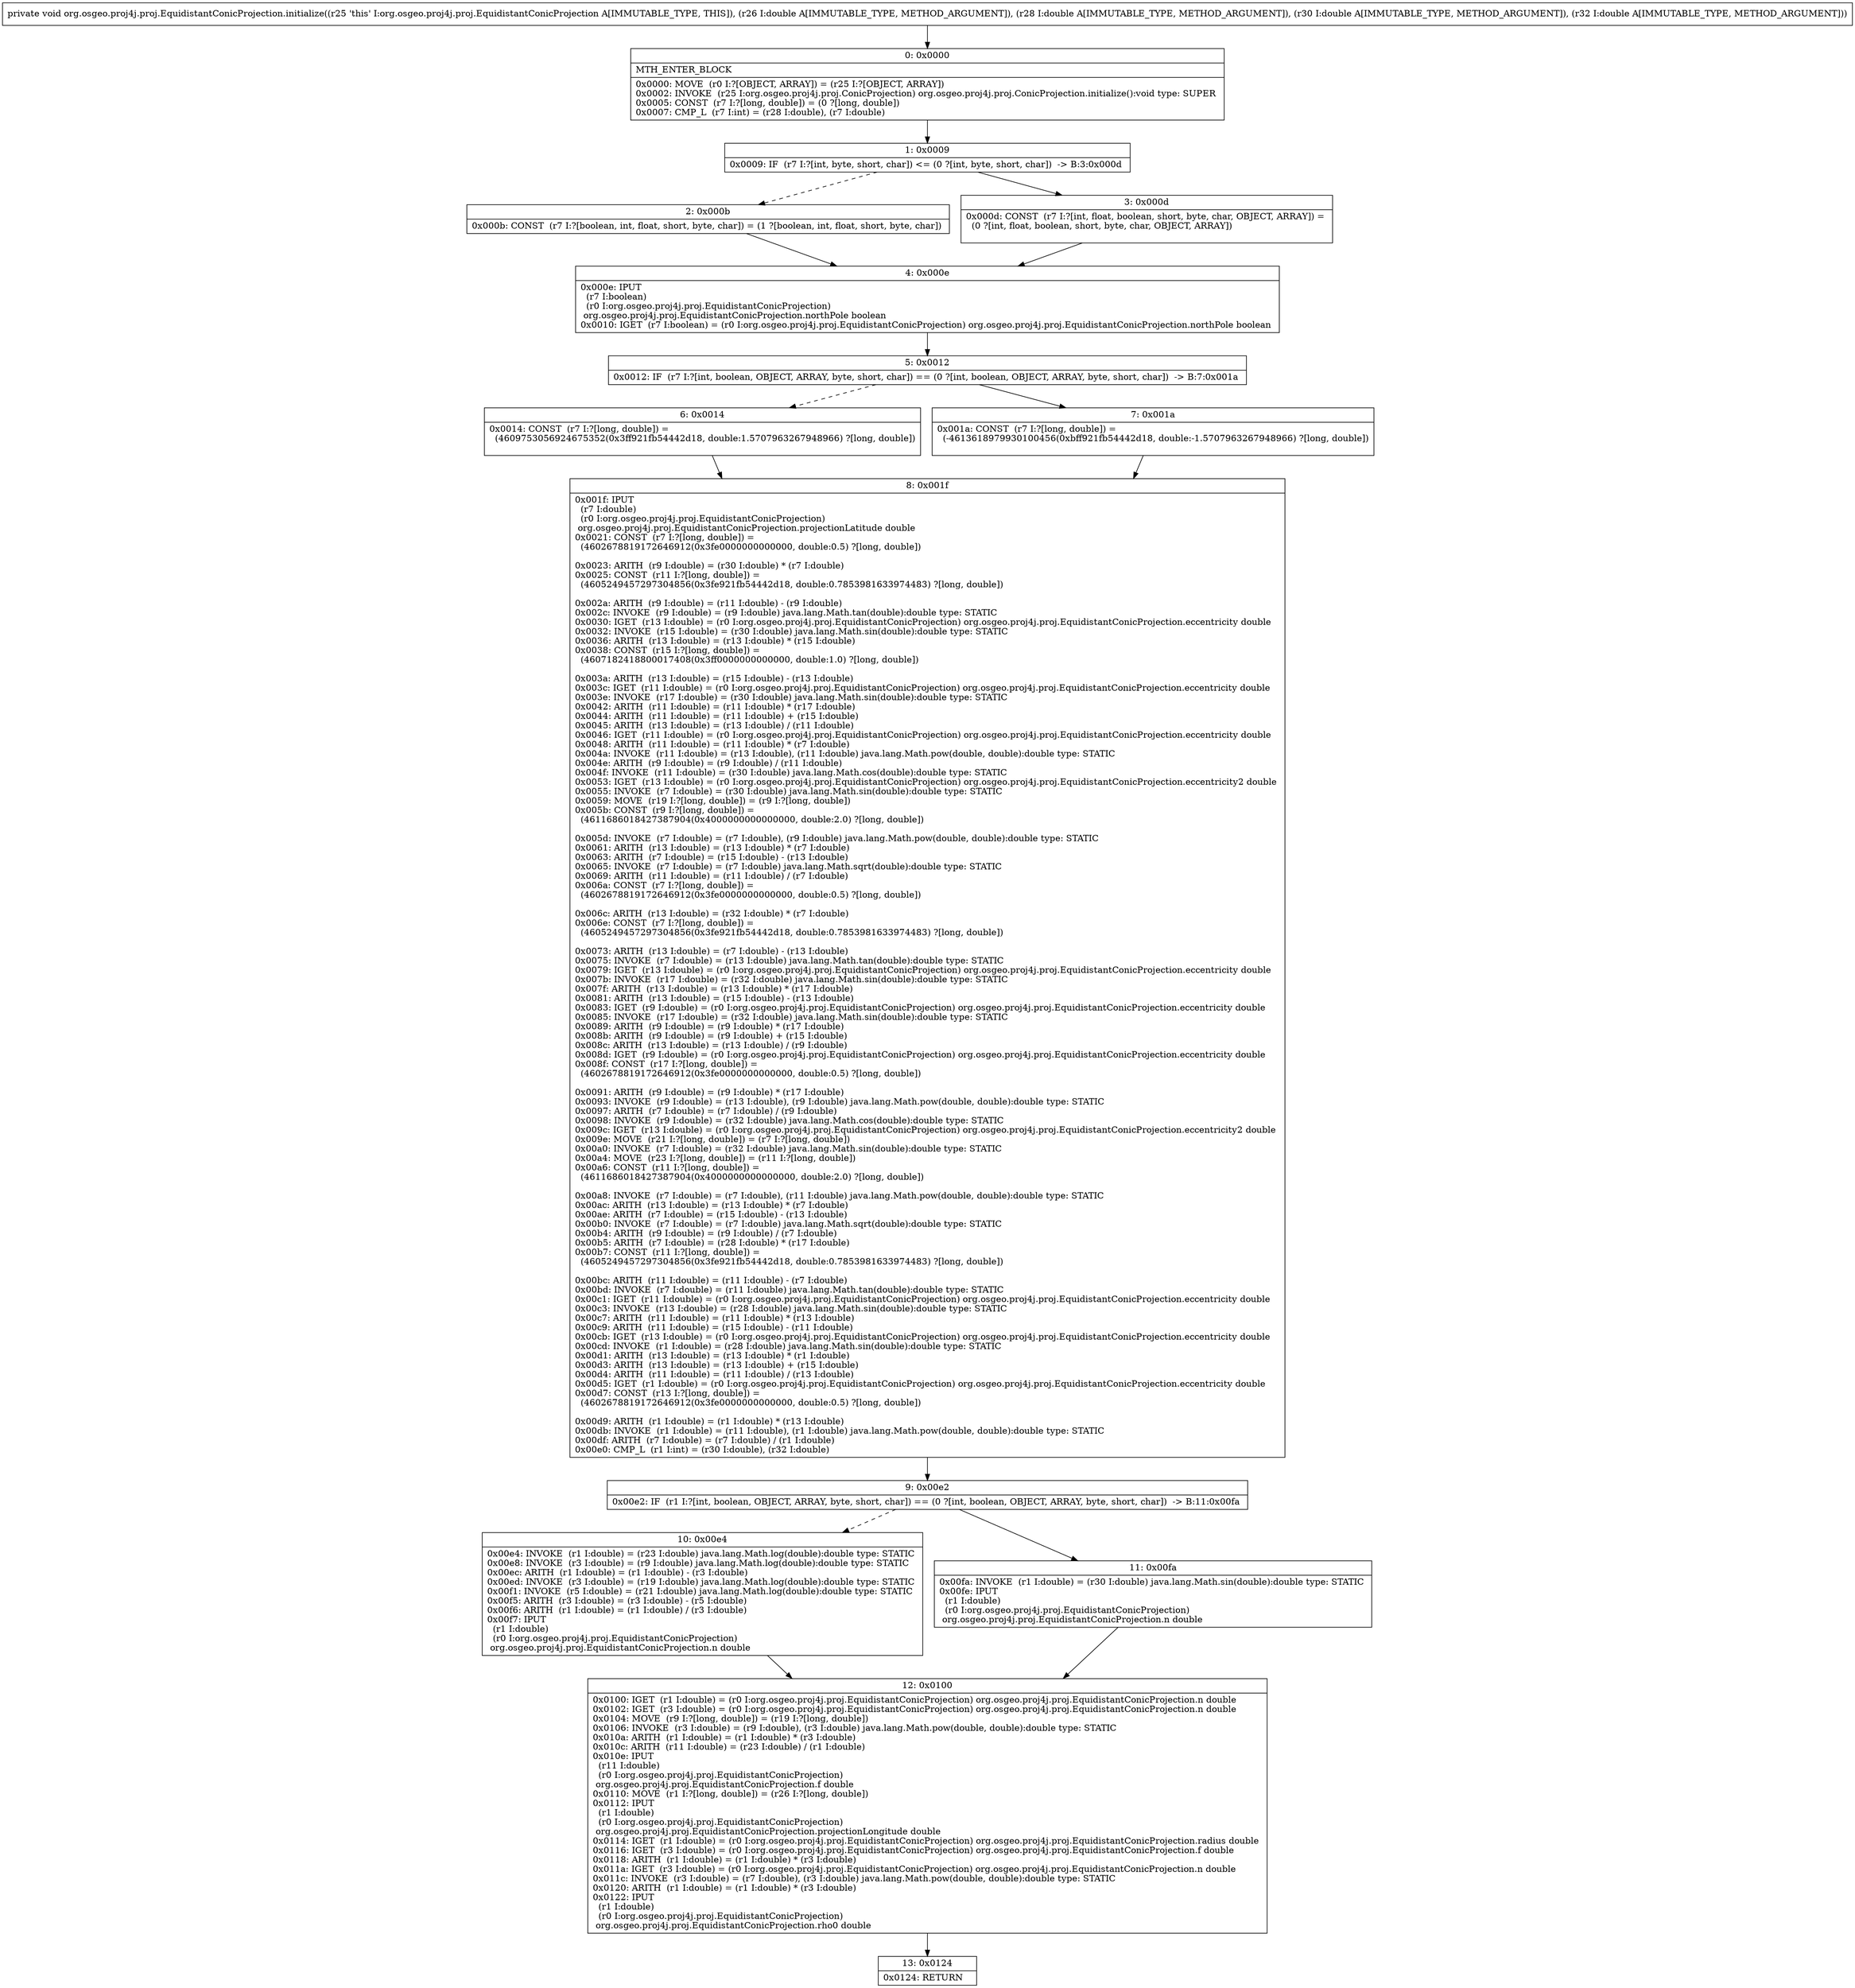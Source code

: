 digraph "CFG fororg.osgeo.proj4j.proj.EquidistantConicProjection.initialize(DDDD)V" {
Node_0 [shape=record,label="{0\:\ 0x0000|MTH_ENTER_BLOCK\l|0x0000: MOVE  (r0 I:?[OBJECT, ARRAY]) = (r25 I:?[OBJECT, ARRAY]) \l0x0002: INVOKE  (r25 I:org.osgeo.proj4j.proj.ConicProjection) org.osgeo.proj4j.proj.ConicProjection.initialize():void type: SUPER \l0x0005: CONST  (r7 I:?[long, double]) = (0 ?[long, double]) \l0x0007: CMP_L  (r7 I:int) = (r28 I:double), (r7 I:double) \l}"];
Node_1 [shape=record,label="{1\:\ 0x0009|0x0009: IF  (r7 I:?[int, byte, short, char]) \<= (0 ?[int, byte, short, char])  \-\> B:3:0x000d \l}"];
Node_2 [shape=record,label="{2\:\ 0x000b|0x000b: CONST  (r7 I:?[boolean, int, float, short, byte, char]) = (1 ?[boolean, int, float, short, byte, char]) \l}"];
Node_3 [shape=record,label="{3\:\ 0x000d|0x000d: CONST  (r7 I:?[int, float, boolean, short, byte, char, OBJECT, ARRAY]) = \l  (0 ?[int, float, boolean, short, byte, char, OBJECT, ARRAY])\l \l}"];
Node_4 [shape=record,label="{4\:\ 0x000e|0x000e: IPUT  \l  (r7 I:boolean)\l  (r0 I:org.osgeo.proj4j.proj.EquidistantConicProjection)\l org.osgeo.proj4j.proj.EquidistantConicProjection.northPole boolean \l0x0010: IGET  (r7 I:boolean) = (r0 I:org.osgeo.proj4j.proj.EquidistantConicProjection) org.osgeo.proj4j.proj.EquidistantConicProjection.northPole boolean \l}"];
Node_5 [shape=record,label="{5\:\ 0x0012|0x0012: IF  (r7 I:?[int, boolean, OBJECT, ARRAY, byte, short, char]) == (0 ?[int, boolean, OBJECT, ARRAY, byte, short, char])  \-\> B:7:0x001a \l}"];
Node_6 [shape=record,label="{6\:\ 0x0014|0x0014: CONST  (r7 I:?[long, double]) = \l  (4609753056924675352(0x3ff921fb54442d18, double:1.5707963267948966) ?[long, double])\l \l}"];
Node_7 [shape=record,label="{7\:\ 0x001a|0x001a: CONST  (r7 I:?[long, double]) = \l  (\-4613618979930100456(0xbff921fb54442d18, double:\-1.5707963267948966) ?[long, double])\l \l}"];
Node_8 [shape=record,label="{8\:\ 0x001f|0x001f: IPUT  \l  (r7 I:double)\l  (r0 I:org.osgeo.proj4j.proj.EquidistantConicProjection)\l org.osgeo.proj4j.proj.EquidistantConicProjection.projectionLatitude double \l0x0021: CONST  (r7 I:?[long, double]) = \l  (4602678819172646912(0x3fe0000000000000, double:0.5) ?[long, double])\l \l0x0023: ARITH  (r9 I:double) = (r30 I:double) * (r7 I:double) \l0x0025: CONST  (r11 I:?[long, double]) = \l  (4605249457297304856(0x3fe921fb54442d18, double:0.7853981633974483) ?[long, double])\l \l0x002a: ARITH  (r9 I:double) = (r11 I:double) \- (r9 I:double) \l0x002c: INVOKE  (r9 I:double) = (r9 I:double) java.lang.Math.tan(double):double type: STATIC \l0x0030: IGET  (r13 I:double) = (r0 I:org.osgeo.proj4j.proj.EquidistantConicProjection) org.osgeo.proj4j.proj.EquidistantConicProjection.eccentricity double \l0x0032: INVOKE  (r15 I:double) = (r30 I:double) java.lang.Math.sin(double):double type: STATIC \l0x0036: ARITH  (r13 I:double) = (r13 I:double) * (r15 I:double) \l0x0038: CONST  (r15 I:?[long, double]) = \l  (4607182418800017408(0x3ff0000000000000, double:1.0) ?[long, double])\l \l0x003a: ARITH  (r13 I:double) = (r15 I:double) \- (r13 I:double) \l0x003c: IGET  (r11 I:double) = (r0 I:org.osgeo.proj4j.proj.EquidistantConicProjection) org.osgeo.proj4j.proj.EquidistantConicProjection.eccentricity double \l0x003e: INVOKE  (r17 I:double) = (r30 I:double) java.lang.Math.sin(double):double type: STATIC \l0x0042: ARITH  (r11 I:double) = (r11 I:double) * (r17 I:double) \l0x0044: ARITH  (r11 I:double) = (r11 I:double) + (r15 I:double) \l0x0045: ARITH  (r13 I:double) = (r13 I:double) \/ (r11 I:double) \l0x0046: IGET  (r11 I:double) = (r0 I:org.osgeo.proj4j.proj.EquidistantConicProjection) org.osgeo.proj4j.proj.EquidistantConicProjection.eccentricity double \l0x0048: ARITH  (r11 I:double) = (r11 I:double) * (r7 I:double) \l0x004a: INVOKE  (r11 I:double) = (r13 I:double), (r11 I:double) java.lang.Math.pow(double, double):double type: STATIC \l0x004e: ARITH  (r9 I:double) = (r9 I:double) \/ (r11 I:double) \l0x004f: INVOKE  (r11 I:double) = (r30 I:double) java.lang.Math.cos(double):double type: STATIC \l0x0053: IGET  (r13 I:double) = (r0 I:org.osgeo.proj4j.proj.EquidistantConicProjection) org.osgeo.proj4j.proj.EquidistantConicProjection.eccentricity2 double \l0x0055: INVOKE  (r7 I:double) = (r30 I:double) java.lang.Math.sin(double):double type: STATIC \l0x0059: MOVE  (r19 I:?[long, double]) = (r9 I:?[long, double]) \l0x005b: CONST  (r9 I:?[long, double]) = \l  (4611686018427387904(0x4000000000000000, double:2.0) ?[long, double])\l \l0x005d: INVOKE  (r7 I:double) = (r7 I:double), (r9 I:double) java.lang.Math.pow(double, double):double type: STATIC \l0x0061: ARITH  (r13 I:double) = (r13 I:double) * (r7 I:double) \l0x0063: ARITH  (r7 I:double) = (r15 I:double) \- (r13 I:double) \l0x0065: INVOKE  (r7 I:double) = (r7 I:double) java.lang.Math.sqrt(double):double type: STATIC \l0x0069: ARITH  (r11 I:double) = (r11 I:double) \/ (r7 I:double) \l0x006a: CONST  (r7 I:?[long, double]) = \l  (4602678819172646912(0x3fe0000000000000, double:0.5) ?[long, double])\l \l0x006c: ARITH  (r13 I:double) = (r32 I:double) * (r7 I:double) \l0x006e: CONST  (r7 I:?[long, double]) = \l  (4605249457297304856(0x3fe921fb54442d18, double:0.7853981633974483) ?[long, double])\l \l0x0073: ARITH  (r13 I:double) = (r7 I:double) \- (r13 I:double) \l0x0075: INVOKE  (r7 I:double) = (r13 I:double) java.lang.Math.tan(double):double type: STATIC \l0x0079: IGET  (r13 I:double) = (r0 I:org.osgeo.proj4j.proj.EquidistantConicProjection) org.osgeo.proj4j.proj.EquidistantConicProjection.eccentricity double \l0x007b: INVOKE  (r17 I:double) = (r32 I:double) java.lang.Math.sin(double):double type: STATIC \l0x007f: ARITH  (r13 I:double) = (r13 I:double) * (r17 I:double) \l0x0081: ARITH  (r13 I:double) = (r15 I:double) \- (r13 I:double) \l0x0083: IGET  (r9 I:double) = (r0 I:org.osgeo.proj4j.proj.EquidistantConicProjection) org.osgeo.proj4j.proj.EquidistantConicProjection.eccentricity double \l0x0085: INVOKE  (r17 I:double) = (r32 I:double) java.lang.Math.sin(double):double type: STATIC \l0x0089: ARITH  (r9 I:double) = (r9 I:double) * (r17 I:double) \l0x008b: ARITH  (r9 I:double) = (r9 I:double) + (r15 I:double) \l0x008c: ARITH  (r13 I:double) = (r13 I:double) \/ (r9 I:double) \l0x008d: IGET  (r9 I:double) = (r0 I:org.osgeo.proj4j.proj.EquidistantConicProjection) org.osgeo.proj4j.proj.EquidistantConicProjection.eccentricity double \l0x008f: CONST  (r17 I:?[long, double]) = \l  (4602678819172646912(0x3fe0000000000000, double:0.5) ?[long, double])\l \l0x0091: ARITH  (r9 I:double) = (r9 I:double) * (r17 I:double) \l0x0093: INVOKE  (r9 I:double) = (r13 I:double), (r9 I:double) java.lang.Math.pow(double, double):double type: STATIC \l0x0097: ARITH  (r7 I:double) = (r7 I:double) \/ (r9 I:double) \l0x0098: INVOKE  (r9 I:double) = (r32 I:double) java.lang.Math.cos(double):double type: STATIC \l0x009c: IGET  (r13 I:double) = (r0 I:org.osgeo.proj4j.proj.EquidistantConicProjection) org.osgeo.proj4j.proj.EquidistantConicProjection.eccentricity2 double \l0x009e: MOVE  (r21 I:?[long, double]) = (r7 I:?[long, double]) \l0x00a0: INVOKE  (r7 I:double) = (r32 I:double) java.lang.Math.sin(double):double type: STATIC \l0x00a4: MOVE  (r23 I:?[long, double]) = (r11 I:?[long, double]) \l0x00a6: CONST  (r11 I:?[long, double]) = \l  (4611686018427387904(0x4000000000000000, double:2.0) ?[long, double])\l \l0x00a8: INVOKE  (r7 I:double) = (r7 I:double), (r11 I:double) java.lang.Math.pow(double, double):double type: STATIC \l0x00ac: ARITH  (r13 I:double) = (r13 I:double) * (r7 I:double) \l0x00ae: ARITH  (r7 I:double) = (r15 I:double) \- (r13 I:double) \l0x00b0: INVOKE  (r7 I:double) = (r7 I:double) java.lang.Math.sqrt(double):double type: STATIC \l0x00b4: ARITH  (r9 I:double) = (r9 I:double) \/ (r7 I:double) \l0x00b5: ARITH  (r7 I:double) = (r28 I:double) * (r17 I:double) \l0x00b7: CONST  (r11 I:?[long, double]) = \l  (4605249457297304856(0x3fe921fb54442d18, double:0.7853981633974483) ?[long, double])\l \l0x00bc: ARITH  (r11 I:double) = (r11 I:double) \- (r7 I:double) \l0x00bd: INVOKE  (r7 I:double) = (r11 I:double) java.lang.Math.tan(double):double type: STATIC \l0x00c1: IGET  (r11 I:double) = (r0 I:org.osgeo.proj4j.proj.EquidistantConicProjection) org.osgeo.proj4j.proj.EquidistantConicProjection.eccentricity double \l0x00c3: INVOKE  (r13 I:double) = (r28 I:double) java.lang.Math.sin(double):double type: STATIC \l0x00c7: ARITH  (r11 I:double) = (r11 I:double) * (r13 I:double) \l0x00c9: ARITH  (r11 I:double) = (r15 I:double) \- (r11 I:double) \l0x00cb: IGET  (r13 I:double) = (r0 I:org.osgeo.proj4j.proj.EquidistantConicProjection) org.osgeo.proj4j.proj.EquidistantConicProjection.eccentricity double \l0x00cd: INVOKE  (r1 I:double) = (r28 I:double) java.lang.Math.sin(double):double type: STATIC \l0x00d1: ARITH  (r13 I:double) = (r13 I:double) * (r1 I:double) \l0x00d3: ARITH  (r13 I:double) = (r13 I:double) + (r15 I:double) \l0x00d4: ARITH  (r11 I:double) = (r11 I:double) \/ (r13 I:double) \l0x00d5: IGET  (r1 I:double) = (r0 I:org.osgeo.proj4j.proj.EquidistantConicProjection) org.osgeo.proj4j.proj.EquidistantConicProjection.eccentricity double \l0x00d7: CONST  (r13 I:?[long, double]) = \l  (4602678819172646912(0x3fe0000000000000, double:0.5) ?[long, double])\l \l0x00d9: ARITH  (r1 I:double) = (r1 I:double) * (r13 I:double) \l0x00db: INVOKE  (r1 I:double) = (r11 I:double), (r1 I:double) java.lang.Math.pow(double, double):double type: STATIC \l0x00df: ARITH  (r7 I:double) = (r7 I:double) \/ (r1 I:double) \l0x00e0: CMP_L  (r1 I:int) = (r30 I:double), (r32 I:double) \l}"];
Node_9 [shape=record,label="{9\:\ 0x00e2|0x00e2: IF  (r1 I:?[int, boolean, OBJECT, ARRAY, byte, short, char]) == (0 ?[int, boolean, OBJECT, ARRAY, byte, short, char])  \-\> B:11:0x00fa \l}"];
Node_10 [shape=record,label="{10\:\ 0x00e4|0x00e4: INVOKE  (r1 I:double) = (r23 I:double) java.lang.Math.log(double):double type: STATIC \l0x00e8: INVOKE  (r3 I:double) = (r9 I:double) java.lang.Math.log(double):double type: STATIC \l0x00ec: ARITH  (r1 I:double) = (r1 I:double) \- (r3 I:double) \l0x00ed: INVOKE  (r3 I:double) = (r19 I:double) java.lang.Math.log(double):double type: STATIC \l0x00f1: INVOKE  (r5 I:double) = (r21 I:double) java.lang.Math.log(double):double type: STATIC \l0x00f5: ARITH  (r3 I:double) = (r3 I:double) \- (r5 I:double) \l0x00f6: ARITH  (r1 I:double) = (r1 I:double) \/ (r3 I:double) \l0x00f7: IPUT  \l  (r1 I:double)\l  (r0 I:org.osgeo.proj4j.proj.EquidistantConicProjection)\l org.osgeo.proj4j.proj.EquidistantConicProjection.n double \l}"];
Node_11 [shape=record,label="{11\:\ 0x00fa|0x00fa: INVOKE  (r1 I:double) = (r30 I:double) java.lang.Math.sin(double):double type: STATIC \l0x00fe: IPUT  \l  (r1 I:double)\l  (r0 I:org.osgeo.proj4j.proj.EquidistantConicProjection)\l org.osgeo.proj4j.proj.EquidistantConicProjection.n double \l}"];
Node_12 [shape=record,label="{12\:\ 0x0100|0x0100: IGET  (r1 I:double) = (r0 I:org.osgeo.proj4j.proj.EquidistantConicProjection) org.osgeo.proj4j.proj.EquidistantConicProjection.n double \l0x0102: IGET  (r3 I:double) = (r0 I:org.osgeo.proj4j.proj.EquidistantConicProjection) org.osgeo.proj4j.proj.EquidistantConicProjection.n double \l0x0104: MOVE  (r9 I:?[long, double]) = (r19 I:?[long, double]) \l0x0106: INVOKE  (r3 I:double) = (r9 I:double), (r3 I:double) java.lang.Math.pow(double, double):double type: STATIC \l0x010a: ARITH  (r1 I:double) = (r1 I:double) * (r3 I:double) \l0x010c: ARITH  (r11 I:double) = (r23 I:double) \/ (r1 I:double) \l0x010e: IPUT  \l  (r11 I:double)\l  (r0 I:org.osgeo.proj4j.proj.EquidistantConicProjection)\l org.osgeo.proj4j.proj.EquidistantConicProjection.f double \l0x0110: MOVE  (r1 I:?[long, double]) = (r26 I:?[long, double]) \l0x0112: IPUT  \l  (r1 I:double)\l  (r0 I:org.osgeo.proj4j.proj.EquidistantConicProjection)\l org.osgeo.proj4j.proj.EquidistantConicProjection.projectionLongitude double \l0x0114: IGET  (r1 I:double) = (r0 I:org.osgeo.proj4j.proj.EquidistantConicProjection) org.osgeo.proj4j.proj.EquidistantConicProjection.radius double \l0x0116: IGET  (r3 I:double) = (r0 I:org.osgeo.proj4j.proj.EquidistantConicProjection) org.osgeo.proj4j.proj.EquidistantConicProjection.f double \l0x0118: ARITH  (r1 I:double) = (r1 I:double) * (r3 I:double) \l0x011a: IGET  (r3 I:double) = (r0 I:org.osgeo.proj4j.proj.EquidistantConicProjection) org.osgeo.proj4j.proj.EquidistantConicProjection.n double \l0x011c: INVOKE  (r3 I:double) = (r7 I:double), (r3 I:double) java.lang.Math.pow(double, double):double type: STATIC \l0x0120: ARITH  (r1 I:double) = (r1 I:double) * (r3 I:double) \l0x0122: IPUT  \l  (r1 I:double)\l  (r0 I:org.osgeo.proj4j.proj.EquidistantConicProjection)\l org.osgeo.proj4j.proj.EquidistantConicProjection.rho0 double \l}"];
Node_13 [shape=record,label="{13\:\ 0x0124|0x0124: RETURN   \l}"];
MethodNode[shape=record,label="{private void org.osgeo.proj4j.proj.EquidistantConicProjection.initialize((r25 'this' I:org.osgeo.proj4j.proj.EquidistantConicProjection A[IMMUTABLE_TYPE, THIS]), (r26 I:double A[IMMUTABLE_TYPE, METHOD_ARGUMENT]), (r28 I:double A[IMMUTABLE_TYPE, METHOD_ARGUMENT]), (r30 I:double A[IMMUTABLE_TYPE, METHOD_ARGUMENT]), (r32 I:double A[IMMUTABLE_TYPE, METHOD_ARGUMENT])) }"];
MethodNode -> Node_0;
Node_0 -> Node_1;
Node_1 -> Node_2[style=dashed];
Node_1 -> Node_3;
Node_2 -> Node_4;
Node_3 -> Node_4;
Node_4 -> Node_5;
Node_5 -> Node_6[style=dashed];
Node_5 -> Node_7;
Node_6 -> Node_8;
Node_7 -> Node_8;
Node_8 -> Node_9;
Node_9 -> Node_10[style=dashed];
Node_9 -> Node_11;
Node_10 -> Node_12;
Node_11 -> Node_12;
Node_12 -> Node_13;
}

